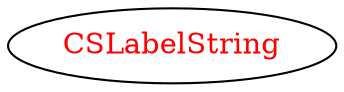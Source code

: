 digraph dependencyGraph {
 concentrate=true;
 ranksep="2.0";
 rankdir="LR"; 
 splines="ortho";
"CSLabelString" [fontcolor="red"];
}